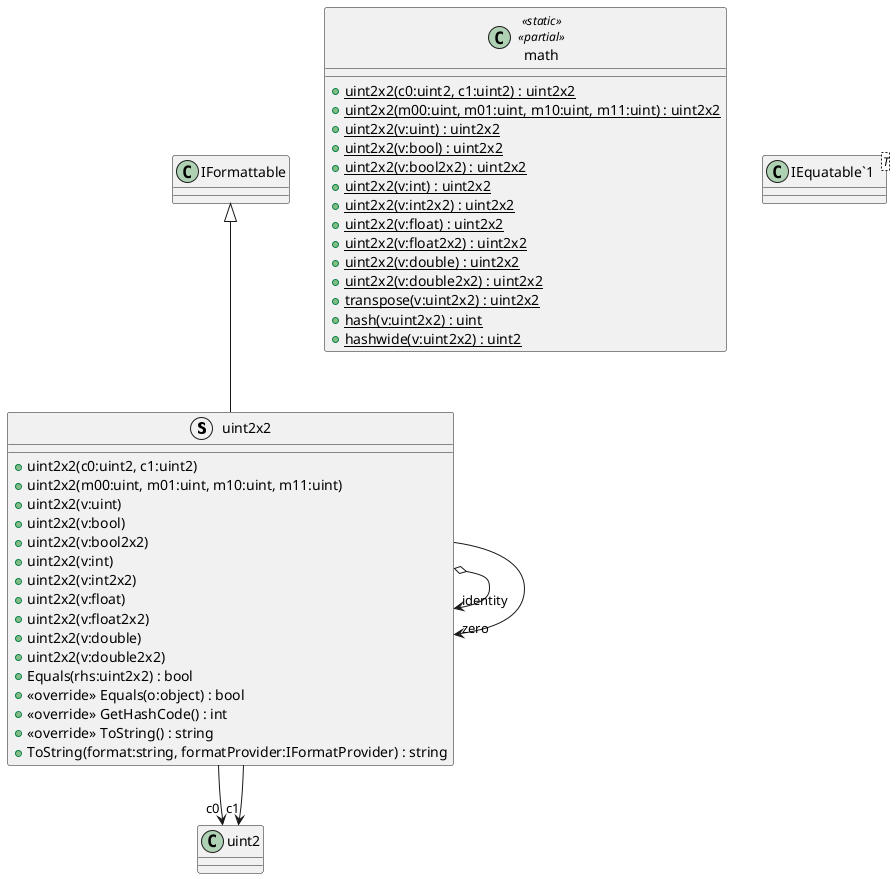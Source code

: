 @startuml
struct uint2x2 {
    + uint2x2(c0:uint2, c1:uint2)
    + uint2x2(m00:uint, m01:uint, m10:uint, m11:uint)
    + uint2x2(v:uint)
    + uint2x2(v:bool)
    + uint2x2(v:bool2x2)
    + uint2x2(v:int)
    + uint2x2(v:int2x2)
    + uint2x2(v:float)
    + uint2x2(v:float2x2)
    + uint2x2(v:double)
    + uint2x2(v:double2x2)
    + Equals(rhs:uint2x2) : bool
    + <<override>> Equals(o:object) : bool
    + <<override>> GetHashCode() : int
    + <<override>> ToString() : string
    + ToString(format:string, formatProvider:IFormatProvider) : string
}
class math <<static>> <<partial>> {
    + {static} uint2x2(c0:uint2, c1:uint2) : uint2x2
    + {static} uint2x2(m00:uint, m01:uint, m10:uint, m11:uint) : uint2x2
    + {static} uint2x2(v:uint) : uint2x2
    + {static} uint2x2(v:bool) : uint2x2
    + {static} uint2x2(v:bool2x2) : uint2x2
    + {static} uint2x2(v:int) : uint2x2
    + {static} uint2x2(v:int2x2) : uint2x2
    + {static} uint2x2(v:float) : uint2x2
    + {static} uint2x2(v:float2x2) : uint2x2
    + {static} uint2x2(v:double) : uint2x2
    + {static} uint2x2(v:double2x2) : uint2x2
    + {static} transpose(v:uint2x2) : uint2x2
    + {static} hash(v:uint2x2) : uint
    + {static} hashwide(v:uint2x2) : uint2
}
class "IEquatable`1"<T> {
}
IFormattable <|-- uint2x2
uint2x2 --> "c0" uint2
uint2x2 --> "c1" uint2
uint2x2 o-> "identity" uint2x2
uint2x2 --> "zero" uint2x2
@enduml
